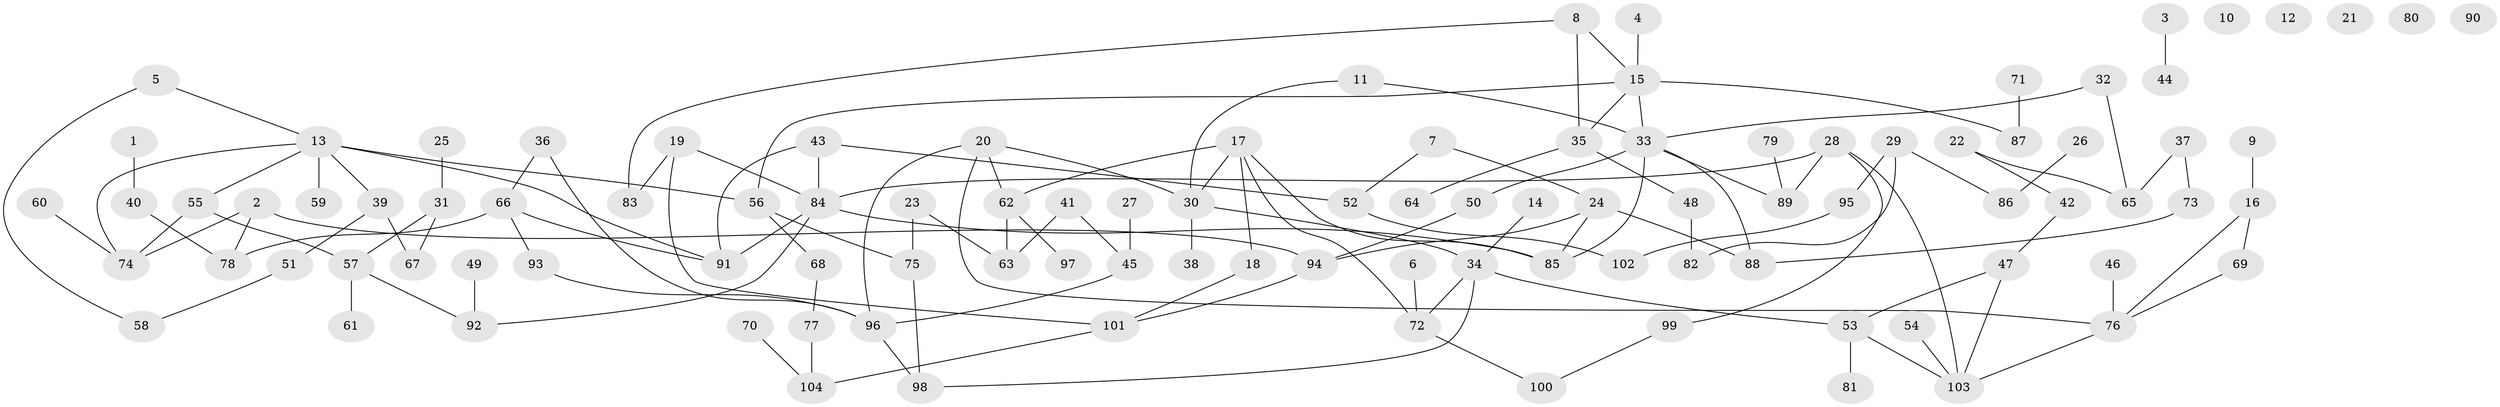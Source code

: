 // Generated by graph-tools (version 1.1) at 2025/13/03/09/25 04:13:02]
// undirected, 104 vertices, 131 edges
graph export_dot {
graph [start="1"]
  node [color=gray90,style=filled];
  1;
  2;
  3;
  4;
  5;
  6;
  7;
  8;
  9;
  10;
  11;
  12;
  13;
  14;
  15;
  16;
  17;
  18;
  19;
  20;
  21;
  22;
  23;
  24;
  25;
  26;
  27;
  28;
  29;
  30;
  31;
  32;
  33;
  34;
  35;
  36;
  37;
  38;
  39;
  40;
  41;
  42;
  43;
  44;
  45;
  46;
  47;
  48;
  49;
  50;
  51;
  52;
  53;
  54;
  55;
  56;
  57;
  58;
  59;
  60;
  61;
  62;
  63;
  64;
  65;
  66;
  67;
  68;
  69;
  70;
  71;
  72;
  73;
  74;
  75;
  76;
  77;
  78;
  79;
  80;
  81;
  82;
  83;
  84;
  85;
  86;
  87;
  88;
  89;
  90;
  91;
  92;
  93;
  94;
  95;
  96;
  97;
  98;
  99;
  100;
  101;
  102;
  103;
  104;
  1 -- 40;
  2 -- 74;
  2 -- 78;
  2 -- 94;
  3 -- 44;
  4 -- 15;
  5 -- 13;
  5 -- 58;
  6 -- 72;
  7 -- 24;
  7 -- 52;
  8 -- 15;
  8 -- 35;
  8 -- 83;
  9 -- 16;
  11 -- 30;
  11 -- 33;
  13 -- 39;
  13 -- 55;
  13 -- 56;
  13 -- 59;
  13 -- 74;
  13 -- 91;
  14 -- 34;
  15 -- 33;
  15 -- 35;
  15 -- 56;
  15 -- 87;
  16 -- 69;
  16 -- 76;
  17 -- 18;
  17 -- 30;
  17 -- 62;
  17 -- 72;
  17 -- 85;
  18 -- 101;
  19 -- 83;
  19 -- 84;
  19 -- 101;
  20 -- 30;
  20 -- 62;
  20 -- 76;
  20 -- 96;
  22 -- 42;
  22 -- 65;
  23 -- 63;
  23 -- 75;
  24 -- 85;
  24 -- 88;
  24 -- 94;
  25 -- 31;
  26 -- 86;
  27 -- 45;
  28 -- 84;
  28 -- 89;
  28 -- 99;
  28 -- 103;
  29 -- 82;
  29 -- 86;
  29 -- 95;
  30 -- 34;
  30 -- 38;
  31 -- 57;
  31 -- 67;
  32 -- 33;
  32 -- 65;
  33 -- 50;
  33 -- 85;
  33 -- 88;
  33 -- 89;
  34 -- 53;
  34 -- 72;
  34 -- 98;
  35 -- 48;
  35 -- 64;
  36 -- 66;
  36 -- 96;
  37 -- 65;
  37 -- 73;
  39 -- 51;
  39 -- 67;
  40 -- 78;
  41 -- 45;
  41 -- 63;
  42 -- 47;
  43 -- 52;
  43 -- 84;
  43 -- 91;
  45 -- 96;
  46 -- 76;
  47 -- 53;
  47 -- 103;
  48 -- 82;
  49 -- 92;
  50 -- 94;
  51 -- 58;
  52 -- 102;
  53 -- 81;
  53 -- 103;
  54 -- 103;
  55 -- 57;
  55 -- 74;
  56 -- 68;
  56 -- 75;
  57 -- 61;
  57 -- 92;
  60 -- 74;
  62 -- 63;
  62 -- 97;
  66 -- 78;
  66 -- 91;
  66 -- 93;
  68 -- 77;
  69 -- 76;
  70 -- 104;
  71 -- 87;
  72 -- 100;
  73 -- 88;
  75 -- 98;
  76 -- 103;
  77 -- 104;
  79 -- 89;
  84 -- 85;
  84 -- 91;
  84 -- 92;
  93 -- 96;
  94 -- 101;
  95 -- 102;
  96 -- 98;
  99 -- 100;
  101 -- 104;
}
